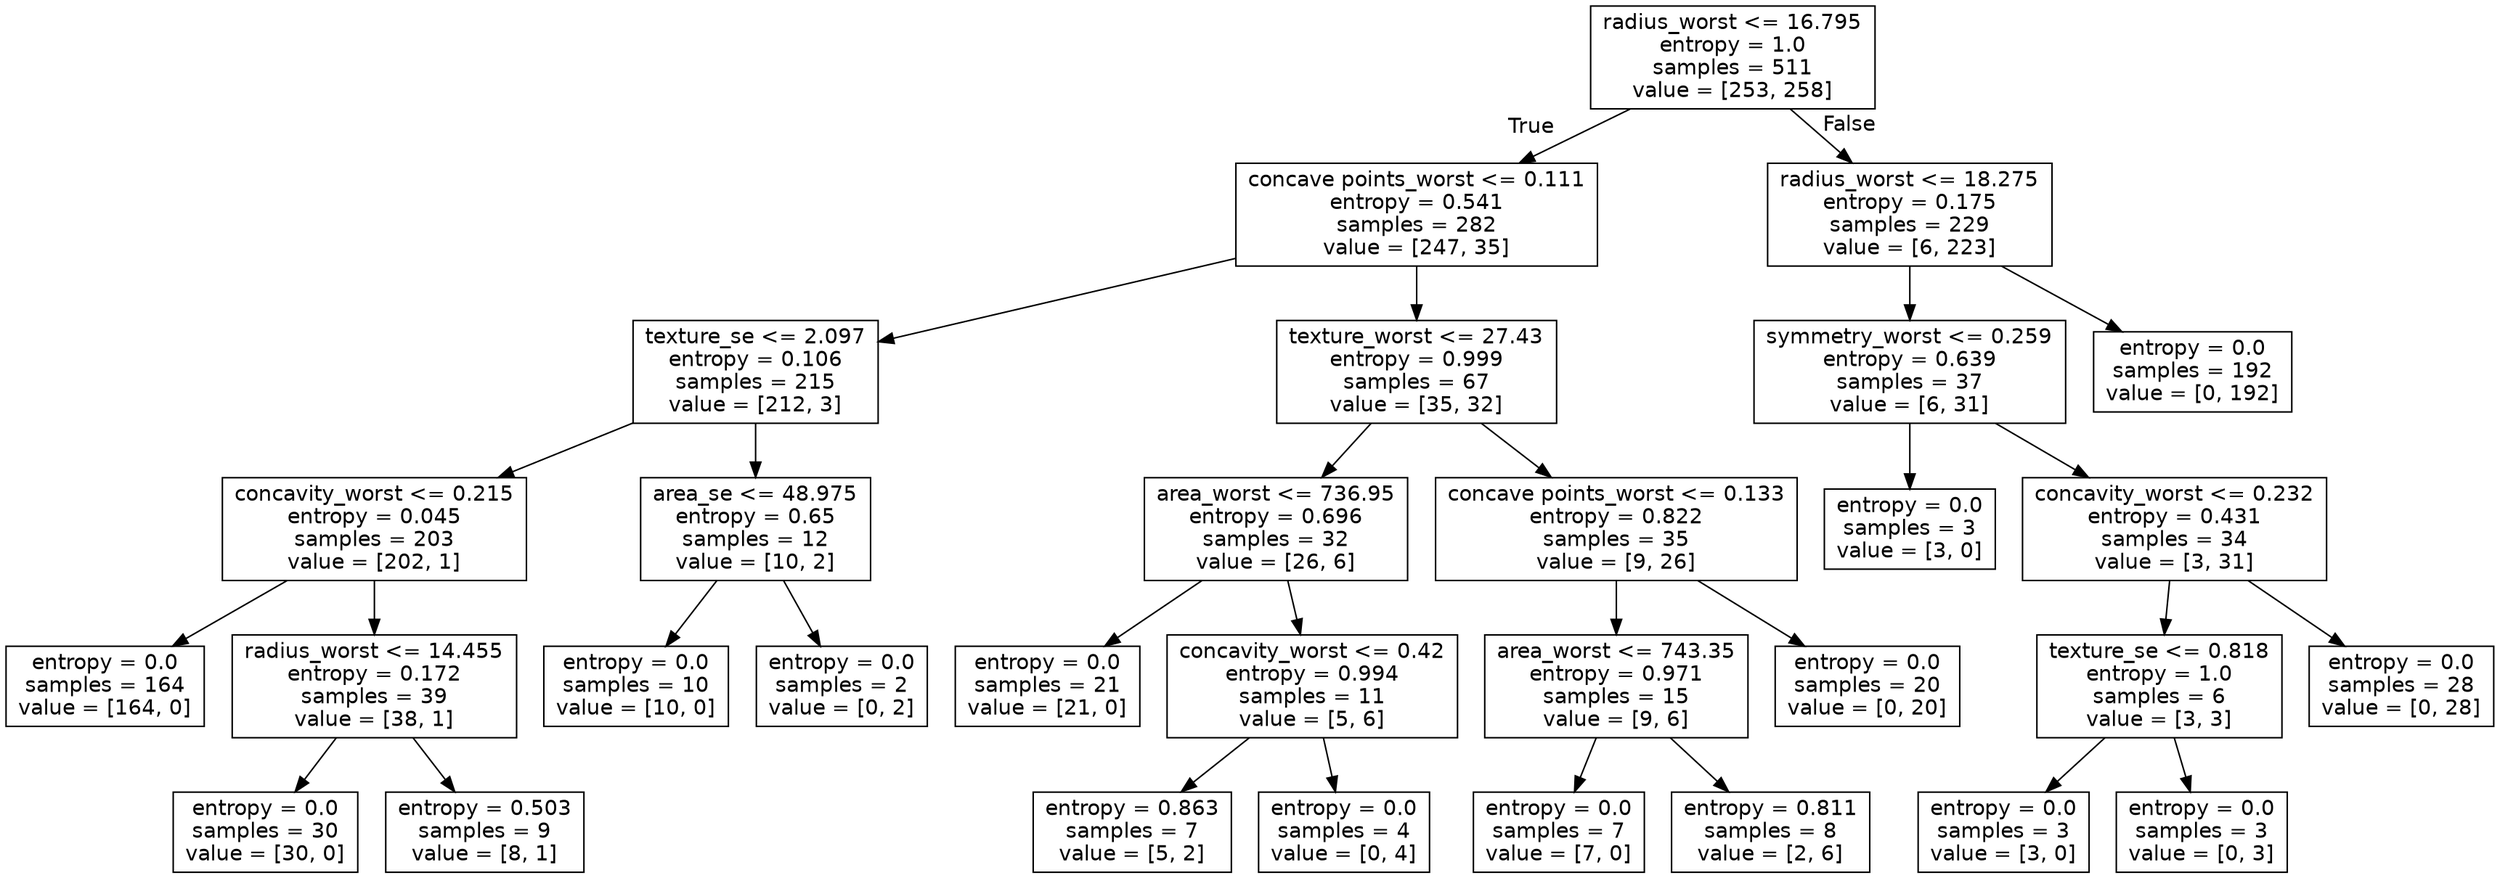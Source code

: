 digraph Tree {
node [shape=box, fontname="helvetica"] ;
edge [fontname="helvetica"] ;
0 [label="radius_worst <= 16.795\nentropy = 1.0\nsamples = 511\nvalue = [253, 258]"] ;
1 [label="concave points_worst <= 0.111\nentropy = 0.541\nsamples = 282\nvalue = [247, 35]"] ;
0 -> 1 [labeldistance=2.5, labelangle=45, headlabel="True"] ;
2 [label="texture_se <= 2.097\nentropy = 0.106\nsamples = 215\nvalue = [212, 3]"] ;
1 -> 2 ;
3 [label="concavity_worst <= 0.215\nentropy = 0.045\nsamples = 203\nvalue = [202, 1]"] ;
2 -> 3 ;
4 [label="entropy = 0.0\nsamples = 164\nvalue = [164, 0]"] ;
3 -> 4 ;
5 [label="radius_worst <= 14.455\nentropy = 0.172\nsamples = 39\nvalue = [38, 1]"] ;
3 -> 5 ;
6 [label="entropy = 0.0\nsamples = 30\nvalue = [30, 0]"] ;
5 -> 6 ;
7 [label="entropy = 0.503\nsamples = 9\nvalue = [8, 1]"] ;
5 -> 7 ;
8 [label="area_se <= 48.975\nentropy = 0.65\nsamples = 12\nvalue = [10, 2]"] ;
2 -> 8 ;
9 [label="entropy = 0.0\nsamples = 10\nvalue = [10, 0]"] ;
8 -> 9 ;
10 [label="entropy = 0.0\nsamples = 2\nvalue = [0, 2]"] ;
8 -> 10 ;
11 [label="texture_worst <= 27.43\nentropy = 0.999\nsamples = 67\nvalue = [35, 32]"] ;
1 -> 11 ;
12 [label="area_worst <= 736.95\nentropy = 0.696\nsamples = 32\nvalue = [26, 6]"] ;
11 -> 12 ;
13 [label="entropy = 0.0\nsamples = 21\nvalue = [21, 0]"] ;
12 -> 13 ;
14 [label="concavity_worst <= 0.42\nentropy = 0.994\nsamples = 11\nvalue = [5, 6]"] ;
12 -> 14 ;
15 [label="entropy = 0.863\nsamples = 7\nvalue = [5, 2]"] ;
14 -> 15 ;
16 [label="entropy = 0.0\nsamples = 4\nvalue = [0, 4]"] ;
14 -> 16 ;
17 [label="concave points_worst <= 0.133\nentropy = 0.822\nsamples = 35\nvalue = [9, 26]"] ;
11 -> 17 ;
18 [label="area_worst <= 743.35\nentropy = 0.971\nsamples = 15\nvalue = [9, 6]"] ;
17 -> 18 ;
19 [label="entropy = 0.0\nsamples = 7\nvalue = [7, 0]"] ;
18 -> 19 ;
20 [label="entropy = 0.811\nsamples = 8\nvalue = [2, 6]"] ;
18 -> 20 ;
21 [label="entropy = 0.0\nsamples = 20\nvalue = [0, 20]"] ;
17 -> 21 ;
22 [label="radius_worst <= 18.275\nentropy = 0.175\nsamples = 229\nvalue = [6, 223]"] ;
0 -> 22 [labeldistance=2.5, labelangle=-45, headlabel="False"] ;
23 [label="symmetry_worst <= 0.259\nentropy = 0.639\nsamples = 37\nvalue = [6, 31]"] ;
22 -> 23 ;
24 [label="entropy = 0.0\nsamples = 3\nvalue = [3, 0]"] ;
23 -> 24 ;
25 [label="concavity_worst <= 0.232\nentropy = 0.431\nsamples = 34\nvalue = [3, 31]"] ;
23 -> 25 ;
26 [label="texture_se <= 0.818\nentropy = 1.0\nsamples = 6\nvalue = [3, 3]"] ;
25 -> 26 ;
27 [label="entropy = 0.0\nsamples = 3\nvalue = [3, 0]"] ;
26 -> 27 ;
28 [label="entropy = 0.0\nsamples = 3\nvalue = [0, 3]"] ;
26 -> 28 ;
29 [label="entropy = 0.0\nsamples = 28\nvalue = [0, 28]"] ;
25 -> 29 ;
30 [label="entropy = 0.0\nsamples = 192\nvalue = [0, 192]"] ;
22 -> 30 ;
}